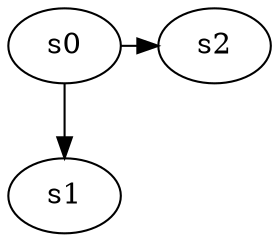 digraph game_0220_branch_2_2 {
    s0 [name="s0", player=0];
    s1 [name="s1", player=0];
    s2 [name="s2", player=1];

    s0 -> s1;
    s0 -> s2 [constraint="time % 2 == 0 || time % 3 == 1"];
}

